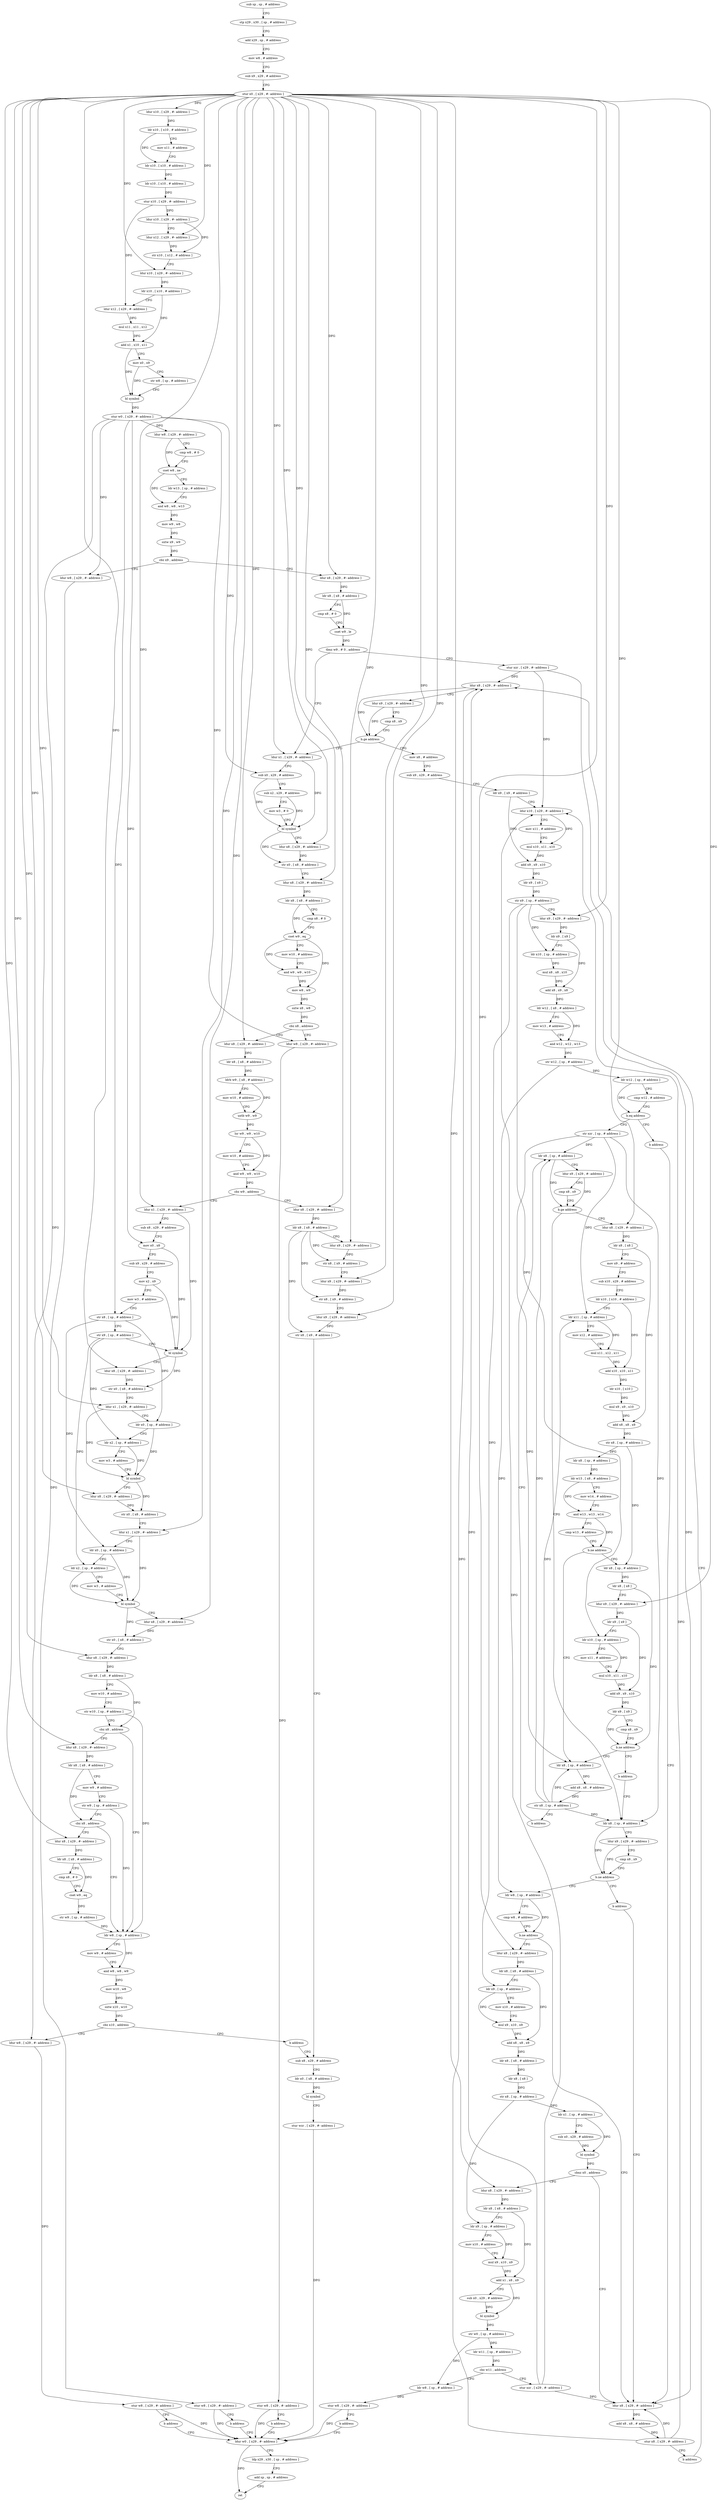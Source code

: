digraph "func" {
"4240556" [label = "sub sp , sp , # address" ]
"4240560" [label = "stp x29 , x30 , [ sp , # address ]" ]
"4240564" [label = "add x29 , sp , # address" ]
"4240568" [label = "mov w8 , # address" ]
"4240572" [label = "sub x9 , x29 , # address" ]
"4240576" [label = "stur x0 , [ x29 , #- address ]" ]
"4240580" [label = "ldur x10 , [ x29 , #- address ]" ]
"4240584" [label = "ldr x10 , [ x10 , # address ]" ]
"4240588" [label = "mov x11 , # address" ]
"4240592" [label = "ldr x10 , [ x10 , # address ]" ]
"4240596" [label = "ldr x10 , [ x10 , # address ]" ]
"4240600" [label = "stur x10 , [ x29 , #- address ]" ]
"4240604" [label = "ldur x10 , [ x29 , #- address ]" ]
"4240608" [label = "ldur x12 , [ x29 , #- address ]" ]
"4240612" [label = "str x10 , [ x12 , # address ]" ]
"4240616" [label = "ldur x10 , [ x29 , #- address ]" ]
"4240620" [label = "ldr x10 , [ x10 , # address ]" ]
"4240624" [label = "ldur x12 , [ x29 , #- address ]" ]
"4240628" [label = "mul x11 , x11 , x12" ]
"4240632" [label = "add x1 , x10 , x11" ]
"4240636" [label = "mov x0 , x9" ]
"4240640" [label = "str w8 , [ sp , # address ]" ]
"4240644" [label = "bl symbol" ]
"4240648" [label = "stur w0 , [ x29 , #- address ]" ]
"4240652" [label = "ldur w8 , [ x29 , #- address ]" ]
"4240656" [label = "cmp w8 , # 0" ]
"4240660" [label = "cset w8 , ne" ]
"4240664" [label = "ldr w13 , [ sp , # address ]" ]
"4240668" [label = "and w8 , w8 , w13" ]
"4240672" [label = "mov w9 , w8" ]
"4240676" [label = "sxtw x9 , w9" ]
"4240680" [label = "cbz x9 , address" ]
"4240696" [label = "ldur x8 , [ x29 , #- address ]" ]
"4240684" [label = "ldur w8 , [ x29 , #- address ]" ]
"4240700" [label = "ldr x8 , [ x8 , # address ]" ]
"4240704" [label = "cmp x8 , # 0" ]
"4240708" [label = "cset w9 , le" ]
"4240712" [label = "tbnz w9 , # 0 , address" ]
"4241144" [label = "ldur x1 , [ x29 , #- address ]" ]
"4240716" [label = "stur xzr , [ x29 , #- address ]" ]
"4240688" [label = "stur w8 , [ x29 , #- address ]" ]
"4240692" [label = "b address" ]
"4241504" [label = "ldur w0 , [ x29 , #- address ]" ]
"4241148" [label = "sub x0 , x29 , # address" ]
"4241152" [label = "sub x2 , x29 , # address" ]
"4241156" [label = "mov w3 , # 0" ]
"4241160" [label = "bl symbol" ]
"4241164" [label = "ldur x8 , [ x29 , #- address ]" ]
"4241168" [label = "str x0 , [ x8 , # address ]" ]
"4241172" [label = "ldur x8 , [ x29 , #- address ]" ]
"4241176" [label = "ldr x8 , [ x8 , # address ]" ]
"4241180" [label = "cmp x8 , # 0" ]
"4241184" [label = "cset w9 , eq" ]
"4241188" [label = "mov w10 , # address" ]
"4241192" [label = "and w9 , w9 , w10" ]
"4241196" [label = "mov w8 , w9" ]
"4241200" [label = "sxtw x8 , w8" ]
"4241204" [label = "cbz x8 , address" ]
"4241220" [label = "ldur x8 , [ x29 , #- address ]" ]
"4241208" [label = "ldur w8 , [ x29 , #- address ]" ]
"4240720" [label = "ldur x8 , [ x29 , #- address ]" ]
"4241508" [label = "ldp x29 , x30 , [ sp , # address ]" ]
"4241512" [label = "add sp , sp , # address" ]
"4241516" [label = "ret" ]
"4241224" [label = "ldr x8 , [ x8 , # address ]" ]
"4241228" [label = "ldrb w9 , [ x8 , # address ]" ]
"4241232" [label = "mov w10 , # address" ]
"4241236" [label = "uxtb w9 , w9" ]
"4241240" [label = "lsr w9 , w9 , w10" ]
"4241244" [label = "mov w10 , # address" ]
"4241248" [label = "and w9 , w9 , w10" ]
"4241252" [label = "cbz w9 , address" ]
"4241456" [label = "ldur x8 , [ x29 , #- address ]" ]
"4241256" [label = "ldur x1 , [ x29 , #- address ]" ]
"4241212" [label = "stur w8 , [ x29 , #- address ]" ]
"4241216" [label = "b address" ]
"4240736" [label = "mov x8 , # address" ]
"4240740" [label = "sub x9 , x29 , # address" ]
"4240744" [label = "ldr x9 , [ x9 , # address ]" ]
"4240748" [label = "ldur x10 , [ x29 , #- address ]" ]
"4240752" [label = "mov x11 , # address" ]
"4240756" [label = "mul x10 , x11 , x10" ]
"4240760" [label = "add x9 , x9 , x10" ]
"4240764" [label = "ldr x9 , [ x9 ]" ]
"4240768" [label = "str x9 , [ sp , # address ]" ]
"4240772" [label = "ldur x9 , [ x29 , #- address ]" ]
"4240776" [label = "ldr x9 , [ x9 ]" ]
"4240780" [label = "ldr x10 , [ sp , # address ]" ]
"4240784" [label = "mul x8 , x8 , x10" ]
"4240788" [label = "add x8 , x9 , x8" ]
"4240792" [label = "ldr w12 , [ x8 , # address ]" ]
"4240796" [label = "mov w13 , # address" ]
"4240800" [label = "and w12 , w12 , w13" ]
"4240804" [label = "str w12 , [ sp , # address ]" ]
"4240808" [label = "ldr w12 , [ sp , # address ]" ]
"4240812" [label = "cmp w12 , # address" ]
"4240816" [label = "b.eq address" ]
"4240824" [label = "str xzr , [ sp , # address ]" ]
"4240820" [label = "b address" ]
"4241460" [label = "ldr x8 , [ x8 , # address ]" ]
"4241464" [label = "ldur x9 , [ x29 , #- address ]" ]
"4241468" [label = "str x8 , [ x9 , # address ]" ]
"4241472" [label = "ldur x9 , [ x29 , #- address ]" ]
"4241476" [label = "str x8 , [ x9 , # address ]" ]
"4241480" [label = "ldur x9 , [ x29 , #- address ]" ]
"4241484" [label = "str x8 , [ x9 , # address ]" ]
"4241488" [label = "sub x8 , x29 , # address" ]
"4241260" [label = "sub x8 , x29 , # address" ]
"4241264" [label = "mov x0 , x8" ]
"4241268" [label = "sub x9 , x29 , # address" ]
"4241272" [label = "mov x2 , x9" ]
"4241276" [label = "mov w3 , # address" ]
"4241280" [label = "str x8 , [ sp , # address ]" ]
"4241284" [label = "str x9 , [ sp , # address ]" ]
"4241288" [label = "bl symbol" ]
"4241292" [label = "ldur x8 , [ x29 , #- address ]" ]
"4241296" [label = "str x0 , [ x8 , # address ]" ]
"4241300" [label = "ldur x1 , [ x29 , #- address ]" ]
"4241304" [label = "ldr x0 , [ sp , # address ]" ]
"4241308" [label = "ldr x2 , [ sp , # address ]" ]
"4241312" [label = "mov w3 , # address" ]
"4241316" [label = "bl symbol" ]
"4241320" [label = "ldur x8 , [ x29 , #- address ]" ]
"4241324" [label = "str x0 , [ x8 , # address ]" ]
"4241328" [label = "ldur x1 , [ x29 , #- address ]" ]
"4241332" [label = "ldr x0 , [ sp , # address ]" ]
"4241336" [label = "ldr x2 , [ sp , # address ]" ]
"4241340" [label = "mov w3 , # address" ]
"4241344" [label = "bl symbol" ]
"4241348" [label = "ldur x8 , [ x29 , #- address ]" ]
"4241352" [label = "str x0 , [ x8 , # address ]" ]
"4241356" [label = "ldur x8 , [ x29 , #- address ]" ]
"4241360" [label = "ldr x8 , [ x8 , # address ]" ]
"4241364" [label = "mov w10 , # address" ]
"4241368" [label = "str w10 , [ sp , # address ]" ]
"4241372" [label = "cbz x8 , address" ]
"4241416" [label = "ldr w8 , [ sp , # address ]" ]
"4241376" [label = "ldur x8 , [ x29 , #- address ]" ]
"4240828" [label = "ldr x8 , [ sp , # address ]" ]
"4241128" [label = "ldur x8 , [ x29 , #- address ]" ]
"4241420" [label = "mov w9 , # address" ]
"4241424" [label = "and w8 , w8 , w9" ]
"4241428" [label = "mov w10 , w8" ]
"4241432" [label = "sxtw x10 , w10" ]
"4241436" [label = "cbz x10 , address" ]
"4241452" [label = "b address" ]
"4241440" [label = "ldur w8 , [ x29 , #- address ]" ]
"4241380" [label = "ldr x8 , [ x8 , # address ]" ]
"4241384" [label = "mov w9 , # address" ]
"4241388" [label = "str w9 , [ sp , # address ]" ]
"4241392" [label = "cbz x8 , address" ]
"4241396" [label = "ldur x8 , [ x29 , #- address ]" ]
"4240984" [label = "ldr x8 , [ sp , # address ]" ]
"4240988" [label = "ldur x9 , [ x29 , #- address ]" ]
"4240992" [label = "cmp x8 , x9" ]
"4240996" [label = "b.ne address" ]
"4241004" [label = "ldr w8 , [ sp , # address ]" ]
"4241000" [label = "b address" ]
"4240844" [label = "ldur x8 , [ x29 , #- address ]" ]
"4240848" [label = "ldr x8 , [ x8 ]" ]
"4240852" [label = "mov x9 , # address" ]
"4240856" [label = "sub x10 , x29 , # address" ]
"4240860" [label = "ldr x10 , [ x10 , # address ]" ]
"4240864" [label = "ldr x11 , [ sp , # address ]" ]
"4240868" [label = "mov x12 , # address" ]
"4240872" [label = "mul x11 , x12 , x11" ]
"4240876" [label = "add x10 , x10 , x11" ]
"4240880" [label = "ldr x10 , [ x10 ]" ]
"4240884" [label = "mul x9 , x9 , x10" ]
"4240888" [label = "add x8 , x8 , x9" ]
"4240892" [label = "str x8 , [ sp , # address ]" ]
"4240896" [label = "ldr x8 , [ sp , # address ]" ]
"4240900" [label = "ldr w13 , [ x8 , # address ]" ]
"4240904" [label = "mov w14 , # address" ]
"4240908" [label = "and w13 , w13 , w14" ]
"4240912" [label = "cmp w13 , # address" ]
"4240916" [label = "b.ne address" ]
"4240968" [label = "ldr x8 , [ sp , # address ]" ]
"4240920" [label = "ldr x8 , [ sp , # address ]" ]
"4241132" [label = "add x8 , x8 , # address" ]
"4241136" [label = "stur x8 , [ x29 , #- address ]" ]
"4241140" [label = "b address" ]
"4241444" [label = "stur w8 , [ x29 , #- address ]" ]
"4241448" [label = "b address" ]
"4241400" [label = "ldr x8 , [ x8 , # address ]" ]
"4241404" [label = "cmp x8 , # 0" ]
"4241408" [label = "cset w9 , eq" ]
"4241412" [label = "str w9 , [ sp , # address ]" ]
"4241008" [label = "cmp w8 , # address" ]
"4241012" [label = "b.ne address" ]
"4241016" [label = "ldur x8 , [ x29 , #- address ]" ]
"4240972" [label = "add x8 , x8 , # address" ]
"4240976" [label = "str x8 , [ sp , # address ]" ]
"4240980" [label = "b address" ]
"4240924" [label = "ldr x8 , [ x8 ]" ]
"4240928" [label = "ldur x9 , [ x29 , #- address ]" ]
"4240932" [label = "ldr x9 , [ x9 ]" ]
"4240936" [label = "ldr x10 , [ sp , # address ]" ]
"4240940" [label = "mov x11 , # address" ]
"4240944" [label = "mul x10 , x11 , x10" ]
"4240948" [label = "add x9 , x9 , x10" ]
"4240952" [label = "ldr x9 , [ x9 ]" ]
"4240956" [label = "cmp x8 , x9" ]
"4240960" [label = "b.ne address" ]
"4240964" [label = "b address" ]
"4240724" [label = "ldur x9 , [ x29 , #- address ]" ]
"4240728" [label = "cmp x8 , x9" ]
"4240732" [label = "b.ge address" ]
"4241492" [label = "ldr x0 , [ x8 , # address ]" ]
"4241496" [label = "bl symbol" ]
"4241500" [label = "stur wzr , [ x29 , #- address ]" ]
"4241020" [label = "ldr x8 , [ x8 , # address ]" ]
"4241024" [label = "ldr x9 , [ sp , # address ]" ]
"4241028" [label = "mov x10 , # address" ]
"4241032" [label = "mul x9 , x10 , x9" ]
"4241036" [label = "add x8 , x8 , x9" ]
"4241040" [label = "ldr x8 , [ x8 , # address ]" ]
"4241044" [label = "ldr x8 , [ x8 ]" ]
"4241048" [label = "str x8 , [ sp , # address ]" ]
"4241052" [label = "ldr x1 , [ sp , # address ]" ]
"4241056" [label = "sub x0 , x29 , # address" ]
"4241060" [label = "bl symbol" ]
"4241064" [label = "cbnz x0 , address" ]
"4241068" [label = "ldur x8 , [ x29 , #- address ]" ]
"4240832" [label = "ldur x9 , [ x29 , #- address ]" ]
"4240836" [label = "cmp x8 , x9" ]
"4240840" [label = "b.ge address" ]
"4241072" [label = "ldr x8 , [ x8 , # address ]" ]
"4241076" [label = "ldr x9 , [ sp , # address ]" ]
"4241080" [label = "mov x10 , # address" ]
"4241084" [label = "mul x9 , x10 , x9" ]
"4241088" [label = "add x1 , x8 , x9" ]
"4241092" [label = "sub x0 , x29 , # address" ]
"4241096" [label = "bl symbol" ]
"4241100" [label = "str w0 , [ sp , # address ]" ]
"4241104" [label = "ldr w11 , [ sp , # address ]" ]
"4241108" [label = "cbz w11 , address" ]
"4241124" [label = "stur xzr , [ x29 , #- address ]" ]
"4241112" [label = "ldr w8 , [ sp , # address ]" ]
"4241116" [label = "stur w8 , [ x29 , #- address ]" ]
"4241120" [label = "b address" ]
"4240556" -> "4240560" [ label = "CFG" ]
"4240560" -> "4240564" [ label = "CFG" ]
"4240564" -> "4240568" [ label = "CFG" ]
"4240568" -> "4240572" [ label = "CFG" ]
"4240572" -> "4240576" [ label = "CFG" ]
"4240576" -> "4240580" [ label = "DFG" ]
"4240576" -> "4240608" [ label = "DFG" ]
"4240576" -> "4240616" [ label = "DFG" ]
"4240576" -> "4240696" [ label = "DFG" ]
"4240576" -> "4241144" [ label = "DFG" ]
"4240576" -> "4241164" [ label = "DFG" ]
"4240576" -> "4241172" [ label = "DFG" ]
"4240576" -> "4240772" [ label = "DFG" ]
"4240576" -> "4241220" [ label = "DFG" ]
"4240576" -> "4241456" [ label = "DFG" ]
"4240576" -> "4241464" [ label = "DFG" ]
"4240576" -> "4241472" [ label = "DFG" ]
"4240576" -> "4241480" [ label = "DFG" ]
"4240576" -> "4241256" [ label = "DFG" ]
"4240576" -> "4241292" [ label = "DFG" ]
"4240576" -> "4241300" [ label = "DFG" ]
"4240576" -> "4241320" [ label = "DFG" ]
"4240576" -> "4241328" [ label = "DFG" ]
"4240576" -> "4241348" [ label = "DFG" ]
"4240576" -> "4241356" [ label = "DFG" ]
"4240576" -> "4241376" [ label = "DFG" ]
"4240576" -> "4240844" [ label = "DFG" ]
"4240576" -> "4241396" [ label = "DFG" ]
"4240576" -> "4240928" [ label = "DFG" ]
"4240576" -> "4241016" [ label = "DFG" ]
"4240576" -> "4241068" [ label = "DFG" ]
"4240580" -> "4240584" [ label = "DFG" ]
"4240584" -> "4240588" [ label = "CFG" ]
"4240584" -> "4240592" [ label = "DFG" ]
"4240588" -> "4240592" [ label = "CFG" ]
"4240592" -> "4240596" [ label = "DFG" ]
"4240596" -> "4240600" [ label = "DFG" ]
"4240600" -> "4240604" [ label = "DFG" ]
"4240600" -> "4240624" [ label = "DFG" ]
"4240604" -> "4240608" [ label = "CFG" ]
"4240604" -> "4240612" [ label = "DFG" ]
"4240608" -> "4240612" [ label = "DFG" ]
"4240612" -> "4240616" [ label = "CFG" ]
"4240616" -> "4240620" [ label = "DFG" ]
"4240620" -> "4240624" [ label = "CFG" ]
"4240620" -> "4240632" [ label = "DFG" ]
"4240624" -> "4240628" [ label = "DFG" ]
"4240628" -> "4240632" [ label = "DFG" ]
"4240632" -> "4240636" [ label = "CFG" ]
"4240632" -> "4240644" [ label = "DFG" ]
"4240636" -> "4240640" [ label = "CFG" ]
"4240636" -> "4240644" [ label = "DFG" ]
"4240640" -> "4240644" [ label = "CFG" ]
"4240644" -> "4240648" [ label = "DFG" ]
"4240648" -> "4240652" [ label = "DFG" ]
"4240648" -> "4240684" [ label = "DFG" ]
"4240648" -> "4241208" [ label = "DFG" ]
"4240648" -> "4241440" [ label = "DFG" ]
"4240648" -> "4241148" [ label = "DFG" ]
"4240648" -> "4241264" [ label = "DFG" ]
"4240648" -> "4241280" [ label = "DFG" ]
"4240652" -> "4240656" [ label = "CFG" ]
"4240652" -> "4240660" [ label = "DFG" ]
"4240656" -> "4240660" [ label = "CFG" ]
"4240660" -> "4240664" [ label = "CFG" ]
"4240660" -> "4240668" [ label = "DFG" ]
"4240664" -> "4240668" [ label = "CFG" ]
"4240668" -> "4240672" [ label = "DFG" ]
"4240672" -> "4240676" [ label = "DFG" ]
"4240676" -> "4240680" [ label = "DFG" ]
"4240680" -> "4240696" [ label = "CFG" ]
"4240680" -> "4240684" [ label = "CFG" ]
"4240696" -> "4240700" [ label = "DFG" ]
"4240684" -> "4240688" [ label = "DFG" ]
"4240700" -> "4240704" [ label = "CFG" ]
"4240700" -> "4240708" [ label = "DFG" ]
"4240704" -> "4240708" [ label = "CFG" ]
"4240708" -> "4240712" [ label = "DFG" ]
"4240712" -> "4241144" [ label = "CFG" ]
"4240712" -> "4240716" [ label = "CFG" ]
"4241144" -> "4241148" [ label = "CFG" ]
"4241144" -> "4241160" [ label = "DFG" ]
"4240716" -> "4240720" [ label = "DFG" ]
"4240716" -> "4240748" [ label = "DFG" ]
"4240716" -> "4241128" [ label = "DFG" ]
"4240688" -> "4240692" [ label = "CFG" ]
"4240688" -> "4241504" [ label = "DFG" ]
"4240692" -> "4241504" [ label = "CFG" ]
"4241504" -> "4241508" [ label = "CFG" ]
"4241504" -> "4241516" [ label = "DFG" ]
"4241148" -> "4241152" [ label = "CFG" ]
"4241148" -> "4241160" [ label = "DFG" ]
"4241152" -> "4241156" [ label = "CFG" ]
"4241152" -> "4241160" [ label = "DFG" ]
"4241156" -> "4241160" [ label = "CFG" ]
"4241160" -> "4241164" [ label = "CFG" ]
"4241160" -> "4241168" [ label = "DFG" ]
"4241164" -> "4241168" [ label = "DFG" ]
"4241168" -> "4241172" [ label = "CFG" ]
"4241172" -> "4241176" [ label = "DFG" ]
"4241176" -> "4241180" [ label = "CFG" ]
"4241176" -> "4241184" [ label = "DFG" ]
"4241180" -> "4241184" [ label = "CFG" ]
"4241184" -> "4241188" [ label = "CFG" ]
"4241184" -> "4241192" [ label = "DFG" ]
"4241184" -> "4241196" [ label = "DFG" ]
"4241188" -> "4241192" [ label = "CFG" ]
"4241192" -> "4241196" [ label = "DFG" ]
"4241196" -> "4241200" [ label = "DFG" ]
"4241200" -> "4241204" [ label = "DFG" ]
"4241204" -> "4241220" [ label = "CFG" ]
"4241204" -> "4241208" [ label = "CFG" ]
"4241220" -> "4241224" [ label = "DFG" ]
"4241208" -> "4241212" [ label = "DFG" ]
"4240720" -> "4240724" [ label = "CFG" ]
"4240720" -> "4240732" [ label = "DFG" ]
"4241508" -> "4241512" [ label = "CFG" ]
"4241512" -> "4241516" [ label = "CFG" ]
"4241224" -> "4241228" [ label = "DFG" ]
"4241228" -> "4241232" [ label = "CFG" ]
"4241228" -> "4241236" [ label = "DFG" ]
"4241232" -> "4241236" [ label = "CFG" ]
"4241236" -> "4241240" [ label = "DFG" ]
"4241240" -> "4241244" [ label = "CFG" ]
"4241240" -> "4241248" [ label = "DFG" ]
"4241244" -> "4241248" [ label = "CFG" ]
"4241248" -> "4241252" [ label = "DFG" ]
"4241252" -> "4241456" [ label = "CFG" ]
"4241252" -> "4241256" [ label = "CFG" ]
"4241456" -> "4241460" [ label = "DFG" ]
"4241256" -> "4241260" [ label = "CFG" ]
"4241256" -> "4241288" [ label = "DFG" ]
"4241212" -> "4241216" [ label = "CFG" ]
"4241212" -> "4241504" [ label = "DFG" ]
"4241216" -> "4241504" [ label = "CFG" ]
"4240736" -> "4240740" [ label = "CFG" ]
"4240740" -> "4240744" [ label = "CFG" ]
"4240744" -> "4240748" [ label = "CFG" ]
"4240744" -> "4240760" [ label = "DFG" ]
"4240748" -> "4240752" [ label = "CFG" ]
"4240748" -> "4240756" [ label = "DFG" ]
"4240752" -> "4240756" [ label = "CFG" ]
"4240756" -> "4240760" [ label = "DFG" ]
"4240760" -> "4240764" [ label = "DFG" ]
"4240764" -> "4240768" [ label = "DFG" ]
"4240768" -> "4240772" [ label = "CFG" ]
"4240768" -> "4240780" [ label = "DFG" ]
"4240768" -> "4240936" [ label = "DFG" ]
"4240768" -> "4241024" [ label = "DFG" ]
"4240772" -> "4240776" [ label = "DFG" ]
"4240776" -> "4240780" [ label = "CFG" ]
"4240776" -> "4240788" [ label = "DFG" ]
"4240780" -> "4240784" [ label = "DFG" ]
"4240784" -> "4240788" [ label = "DFG" ]
"4240788" -> "4240792" [ label = "DFG" ]
"4240792" -> "4240796" [ label = "CFG" ]
"4240792" -> "4240800" [ label = "DFG" ]
"4240796" -> "4240800" [ label = "CFG" ]
"4240800" -> "4240804" [ label = "DFG" ]
"4240804" -> "4240808" [ label = "DFG" ]
"4240804" -> "4241004" [ label = "DFG" ]
"4240808" -> "4240812" [ label = "CFG" ]
"4240808" -> "4240816" [ label = "DFG" ]
"4240812" -> "4240816" [ label = "CFG" ]
"4240816" -> "4240824" [ label = "CFG" ]
"4240816" -> "4240820" [ label = "CFG" ]
"4240824" -> "4240828" [ label = "DFG" ]
"4240824" -> "4240984" [ label = "DFG" ]
"4240824" -> "4240864" [ label = "DFG" ]
"4240824" -> "4240968" [ label = "DFG" ]
"4240820" -> "4241128" [ label = "CFG" ]
"4241460" -> "4241464" [ label = "CFG" ]
"4241460" -> "4241468" [ label = "DFG" ]
"4241460" -> "4241476" [ label = "DFG" ]
"4241460" -> "4241484" [ label = "DFG" ]
"4241464" -> "4241468" [ label = "DFG" ]
"4241468" -> "4241472" [ label = "CFG" ]
"4241472" -> "4241476" [ label = "DFG" ]
"4241476" -> "4241480" [ label = "CFG" ]
"4241480" -> "4241484" [ label = "DFG" ]
"4241484" -> "4241488" [ label = "CFG" ]
"4241488" -> "4241492" [ label = "CFG" ]
"4241260" -> "4241264" [ label = "CFG" ]
"4241264" -> "4241268" [ label = "CFG" ]
"4241264" -> "4241288" [ label = "DFG" ]
"4241268" -> "4241272" [ label = "CFG" ]
"4241272" -> "4241276" [ label = "CFG" ]
"4241272" -> "4241288" [ label = "DFG" ]
"4241276" -> "4241280" [ label = "CFG" ]
"4241280" -> "4241284" [ label = "CFG" ]
"4241280" -> "4241304" [ label = "DFG" ]
"4241280" -> "4241332" [ label = "DFG" ]
"4241284" -> "4241288" [ label = "CFG" ]
"4241284" -> "4241308" [ label = "DFG" ]
"4241284" -> "4241336" [ label = "DFG" ]
"4241288" -> "4241292" [ label = "CFG" ]
"4241288" -> "4241296" [ label = "DFG" ]
"4241292" -> "4241296" [ label = "DFG" ]
"4241296" -> "4241300" [ label = "CFG" ]
"4241300" -> "4241304" [ label = "CFG" ]
"4241300" -> "4241316" [ label = "DFG" ]
"4241304" -> "4241308" [ label = "CFG" ]
"4241304" -> "4241316" [ label = "DFG" ]
"4241308" -> "4241312" [ label = "CFG" ]
"4241308" -> "4241316" [ label = "DFG" ]
"4241312" -> "4241316" [ label = "CFG" ]
"4241316" -> "4241320" [ label = "CFG" ]
"4241316" -> "4241324" [ label = "DFG" ]
"4241320" -> "4241324" [ label = "DFG" ]
"4241324" -> "4241328" [ label = "CFG" ]
"4241328" -> "4241332" [ label = "CFG" ]
"4241328" -> "4241344" [ label = "DFG" ]
"4241332" -> "4241336" [ label = "CFG" ]
"4241332" -> "4241344" [ label = "DFG" ]
"4241336" -> "4241340" [ label = "CFG" ]
"4241336" -> "4241344" [ label = "DFG" ]
"4241340" -> "4241344" [ label = "CFG" ]
"4241344" -> "4241348" [ label = "CFG" ]
"4241344" -> "4241352" [ label = "DFG" ]
"4241348" -> "4241352" [ label = "DFG" ]
"4241352" -> "4241356" [ label = "CFG" ]
"4241356" -> "4241360" [ label = "DFG" ]
"4241360" -> "4241364" [ label = "CFG" ]
"4241360" -> "4241372" [ label = "DFG" ]
"4241364" -> "4241368" [ label = "CFG" ]
"4241368" -> "4241372" [ label = "CFG" ]
"4241368" -> "4241416" [ label = "DFG" ]
"4241372" -> "4241416" [ label = "CFG" ]
"4241372" -> "4241376" [ label = "CFG" ]
"4241416" -> "4241420" [ label = "CFG" ]
"4241416" -> "4241424" [ label = "DFG" ]
"4241376" -> "4241380" [ label = "DFG" ]
"4240828" -> "4240832" [ label = "CFG" ]
"4240828" -> "4240840" [ label = "DFG" ]
"4241128" -> "4241132" [ label = "DFG" ]
"4241420" -> "4241424" [ label = "CFG" ]
"4241424" -> "4241428" [ label = "DFG" ]
"4241428" -> "4241432" [ label = "DFG" ]
"4241432" -> "4241436" [ label = "DFG" ]
"4241436" -> "4241452" [ label = "CFG" ]
"4241436" -> "4241440" [ label = "CFG" ]
"4241452" -> "4241488" [ label = "CFG" ]
"4241440" -> "4241444" [ label = "DFG" ]
"4241380" -> "4241384" [ label = "CFG" ]
"4241380" -> "4241392" [ label = "DFG" ]
"4241384" -> "4241388" [ label = "CFG" ]
"4241388" -> "4241392" [ label = "CFG" ]
"4241388" -> "4241416" [ label = "DFG" ]
"4241392" -> "4241416" [ label = "CFG" ]
"4241392" -> "4241396" [ label = "CFG" ]
"4241396" -> "4241400" [ label = "DFG" ]
"4240984" -> "4240988" [ label = "CFG" ]
"4240984" -> "4240996" [ label = "DFG" ]
"4240988" -> "4240992" [ label = "CFG" ]
"4240988" -> "4240996" [ label = "DFG" ]
"4240992" -> "4240996" [ label = "CFG" ]
"4240996" -> "4241004" [ label = "CFG" ]
"4240996" -> "4241000" [ label = "CFG" ]
"4241004" -> "4241008" [ label = "CFG" ]
"4241004" -> "4241012" [ label = "DFG" ]
"4241000" -> "4241128" [ label = "CFG" ]
"4240844" -> "4240848" [ label = "DFG" ]
"4240848" -> "4240852" [ label = "CFG" ]
"4240848" -> "4240888" [ label = "DFG" ]
"4240852" -> "4240856" [ label = "CFG" ]
"4240856" -> "4240860" [ label = "CFG" ]
"4240860" -> "4240864" [ label = "CFG" ]
"4240860" -> "4240876" [ label = "DFG" ]
"4240864" -> "4240868" [ label = "CFG" ]
"4240864" -> "4240872" [ label = "DFG" ]
"4240868" -> "4240872" [ label = "CFG" ]
"4240872" -> "4240876" [ label = "DFG" ]
"4240876" -> "4240880" [ label = "DFG" ]
"4240880" -> "4240884" [ label = "DFG" ]
"4240884" -> "4240888" [ label = "DFG" ]
"4240888" -> "4240892" [ label = "DFG" ]
"4240892" -> "4240896" [ label = "DFG" ]
"4240892" -> "4240920" [ label = "DFG" ]
"4240896" -> "4240900" [ label = "DFG" ]
"4240900" -> "4240904" [ label = "CFG" ]
"4240900" -> "4240908" [ label = "DFG" ]
"4240904" -> "4240908" [ label = "CFG" ]
"4240908" -> "4240912" [ label = "CFG" ]
"4240908" -> "4240916" [ label = "DFG" ]
"4240912" -> "4240916" [ label = "CFG" ]
"4240916" -> "4240968" [ label = "CFG" ]
"4240916" -> "4240920" [ label = "CFG" ]
"4240968" -> "4240972" [ label = "DFG" ]
"4240920" -> "4240924" [ label = "DFG" ]
"4241132" -> "4241136" [ label = "DFG" ]
"4241136" -> "4241140" [ label = "CFG" ]
"4241136" -> "4240720" [ label = "DFG" ]
"4241136" -> "4240748" [ label = "DFG" ]
"4241136" -> "4241128" [ label = "DFG" ]
"4241140" -> "4240720" [ label = "CFG" ]
"4241444" -> "4241448" [ label = "CFG" ]
"4241444" -> "4241504" [ label = "DFG" ]
"4241448" -> "4241504" [ label = "CFG" ]
"4241400" -> "4241404" [ label = "CFG" ]
"4241400" -> "4241408" [ label = "DFG" ]
"4241404" -> "4241408" [ label = "CFG" ]
"4241408" -> "4241412" [ label = "DFG" ]
"4241412" -> "4241416" [ label = "DFG" ]
"4241008" -> "4241012" [ label = "CFG" ]
"4241012" -> "4241128" [ label = "CFG" ]
"4241012" -> "4241016" [ label = "CFG" ]
"4241016" -> "4241020" [ label = "DFG" ]
"4240972" -> "4240976" [ label = "DFG" ]
"4240976" -> "4240980" [ label = "CFG" ]
"4240976" -> "4240828" [ label = "DFG" ]
"4240976" -> "4240984" [ label = "DFG" ]
"4240976" -> "4240864" [ label = "DFG" ]
"4240976" -> "4240968" [ label = "DFG" ]
"4240980" -> "4240828" [ label = "CFG" ]
"4240924" -> "4240928" [ label = "CFG" ]
"4240924" -> "4240960" [ label = "DFG" ]
"4240928" -> "4240932" [ label = "DFG" ]
"4240932" -> "4240936" [ label = "CFG" ]
"4240932" -> "4240948" [ label = "DFG" ]
"4240936" -> "4240940" [ label = "CFG" ]
"4240936" -> "4240944" [ label = "DFG" ]
"4240940" -> "4240944" [ label = "CFG" ]
"4240944" -> "4240948" [ label = "DFG" ]
"4240948" -> "4240952" [ label = "DFG" ]
"4240952" -> "4240956" [ label = "CFG" ]
"4240952" -> "4240960" [ label = "DFG" ]
"4240956" -> "4240960" [ label = "CFG" ]
"4240960" -> "4240968" [ label = "CFG" ]
"4240960" -> "4240964" [ label = "CFG" ]
"4240964" -> "4240984" [ label = "CFG" ]
"4240724" -> "4240728" [ label = "CFG" ]
"4240724" -> "4240732" [ label = "DFG" ]
"4240728" -> "4240732" [ label = "CFG" ]
"4240732" -> "4241144" [ label = "CFG" ]
"4240732" -> "4240736" [ label = "CFG" ]
"4241492" -> "4241496" [ label = "DFG" ]
"4241496" -> "4241500" [ label = "CFG" ]
"4241500" -> "4241504" [ label = "DFG" ]
"4241020" -> "4241024" [ label = "CFG" ]
"4241020" -> "4241036" [ label = "DFG" ]
"4241024" -> "4241028" [ label = "CFG" ]
"4241024" -> "4241032" [ label = "DFG" ]
"4241028" -> "4241032" [ label = "CFG" ]
"4241032" -> "4241036" [ label = "DFG" ]
"4241036" -> "4241040" [ label = "DFG" ]
"4241040" -> "4241044" [ label = "DFG" ]
"4241044" -> "4241048" [ label = "DFG" ]
"4241048" -> "4241052" [ label = "DFG" ]
"4241048" -> "4241076" [ label = "DFG" ]
"4241052" -> "4241056" [ label = "CFG" ]
"4241052" -> "4241060" [ label = "DFG" ]
"4241056" -> "4241060" [ label = "DFG" ]
"4241060" -> "4241064" [ label = "DFG" ]
"4241064" -> "4241128" [ label = "CFG" ]
"4241064" -> "4241068" [ label = "CFG" ]
"4241068" -> "4241072" [ label = "DFG" ]
"4240832" -> "4240836" [ label = "CFG" ]
"4240832" -> "4240840" [ label = "DFG" ]
"4240836" -> "4240840" [ label = "CFG" ]
"4240840" -> "4240984" [ label = "CFG" ]
"4240840" -> "4240844" [ label = "CFG" ]
"4241072" -> "4241076" [ label = "CFG" ]
"4241072" -> "4241088" [ label = "DFG" ]
"4241076" -> "4241080" [ label = "CFG" ]
"4241076" -> "4241084" [ label = "DFG" ]
"4241080" -> "4241084" [ label = "CFG" ]
"4241084" -> "4241088" [ label = "DFG" ]
"4241088" -> "4241092" [ label = "CFG" ]
"4241088" -> "4241096" [ label = "DFG" ]
"4241092" -> "4241096" [ label = "DFG" ]
"4241096" -> "4241100" [ label = "DFG" ]
"4241100" -> "4241104" [ label = "DFG" ]
"4241100" -> "4241112" [ label = "DFG" ]
"4241104" -> "4241108" [ label = "DFG" ]
"4241108" -> "4241124" [ label = "CFG" ]
"4241108" -> "4241112" [ label = "CFG" ]
"4241124" -> "4241128" [ label = "DFG" ]
"4241124" -> "4240720" [ label = "DFG" ]
"4241124" -> "4240748" [ label = "DFG" ]
"4241112" -> "4241116" [ label = "DFG" ]
"4241116" -> "4241120" [ label = "CFG" ]
"4241116" -> "4241504" [ label = "DFG" ]
"4241120" -> "4241504" [ label = "CFG" ]
}
